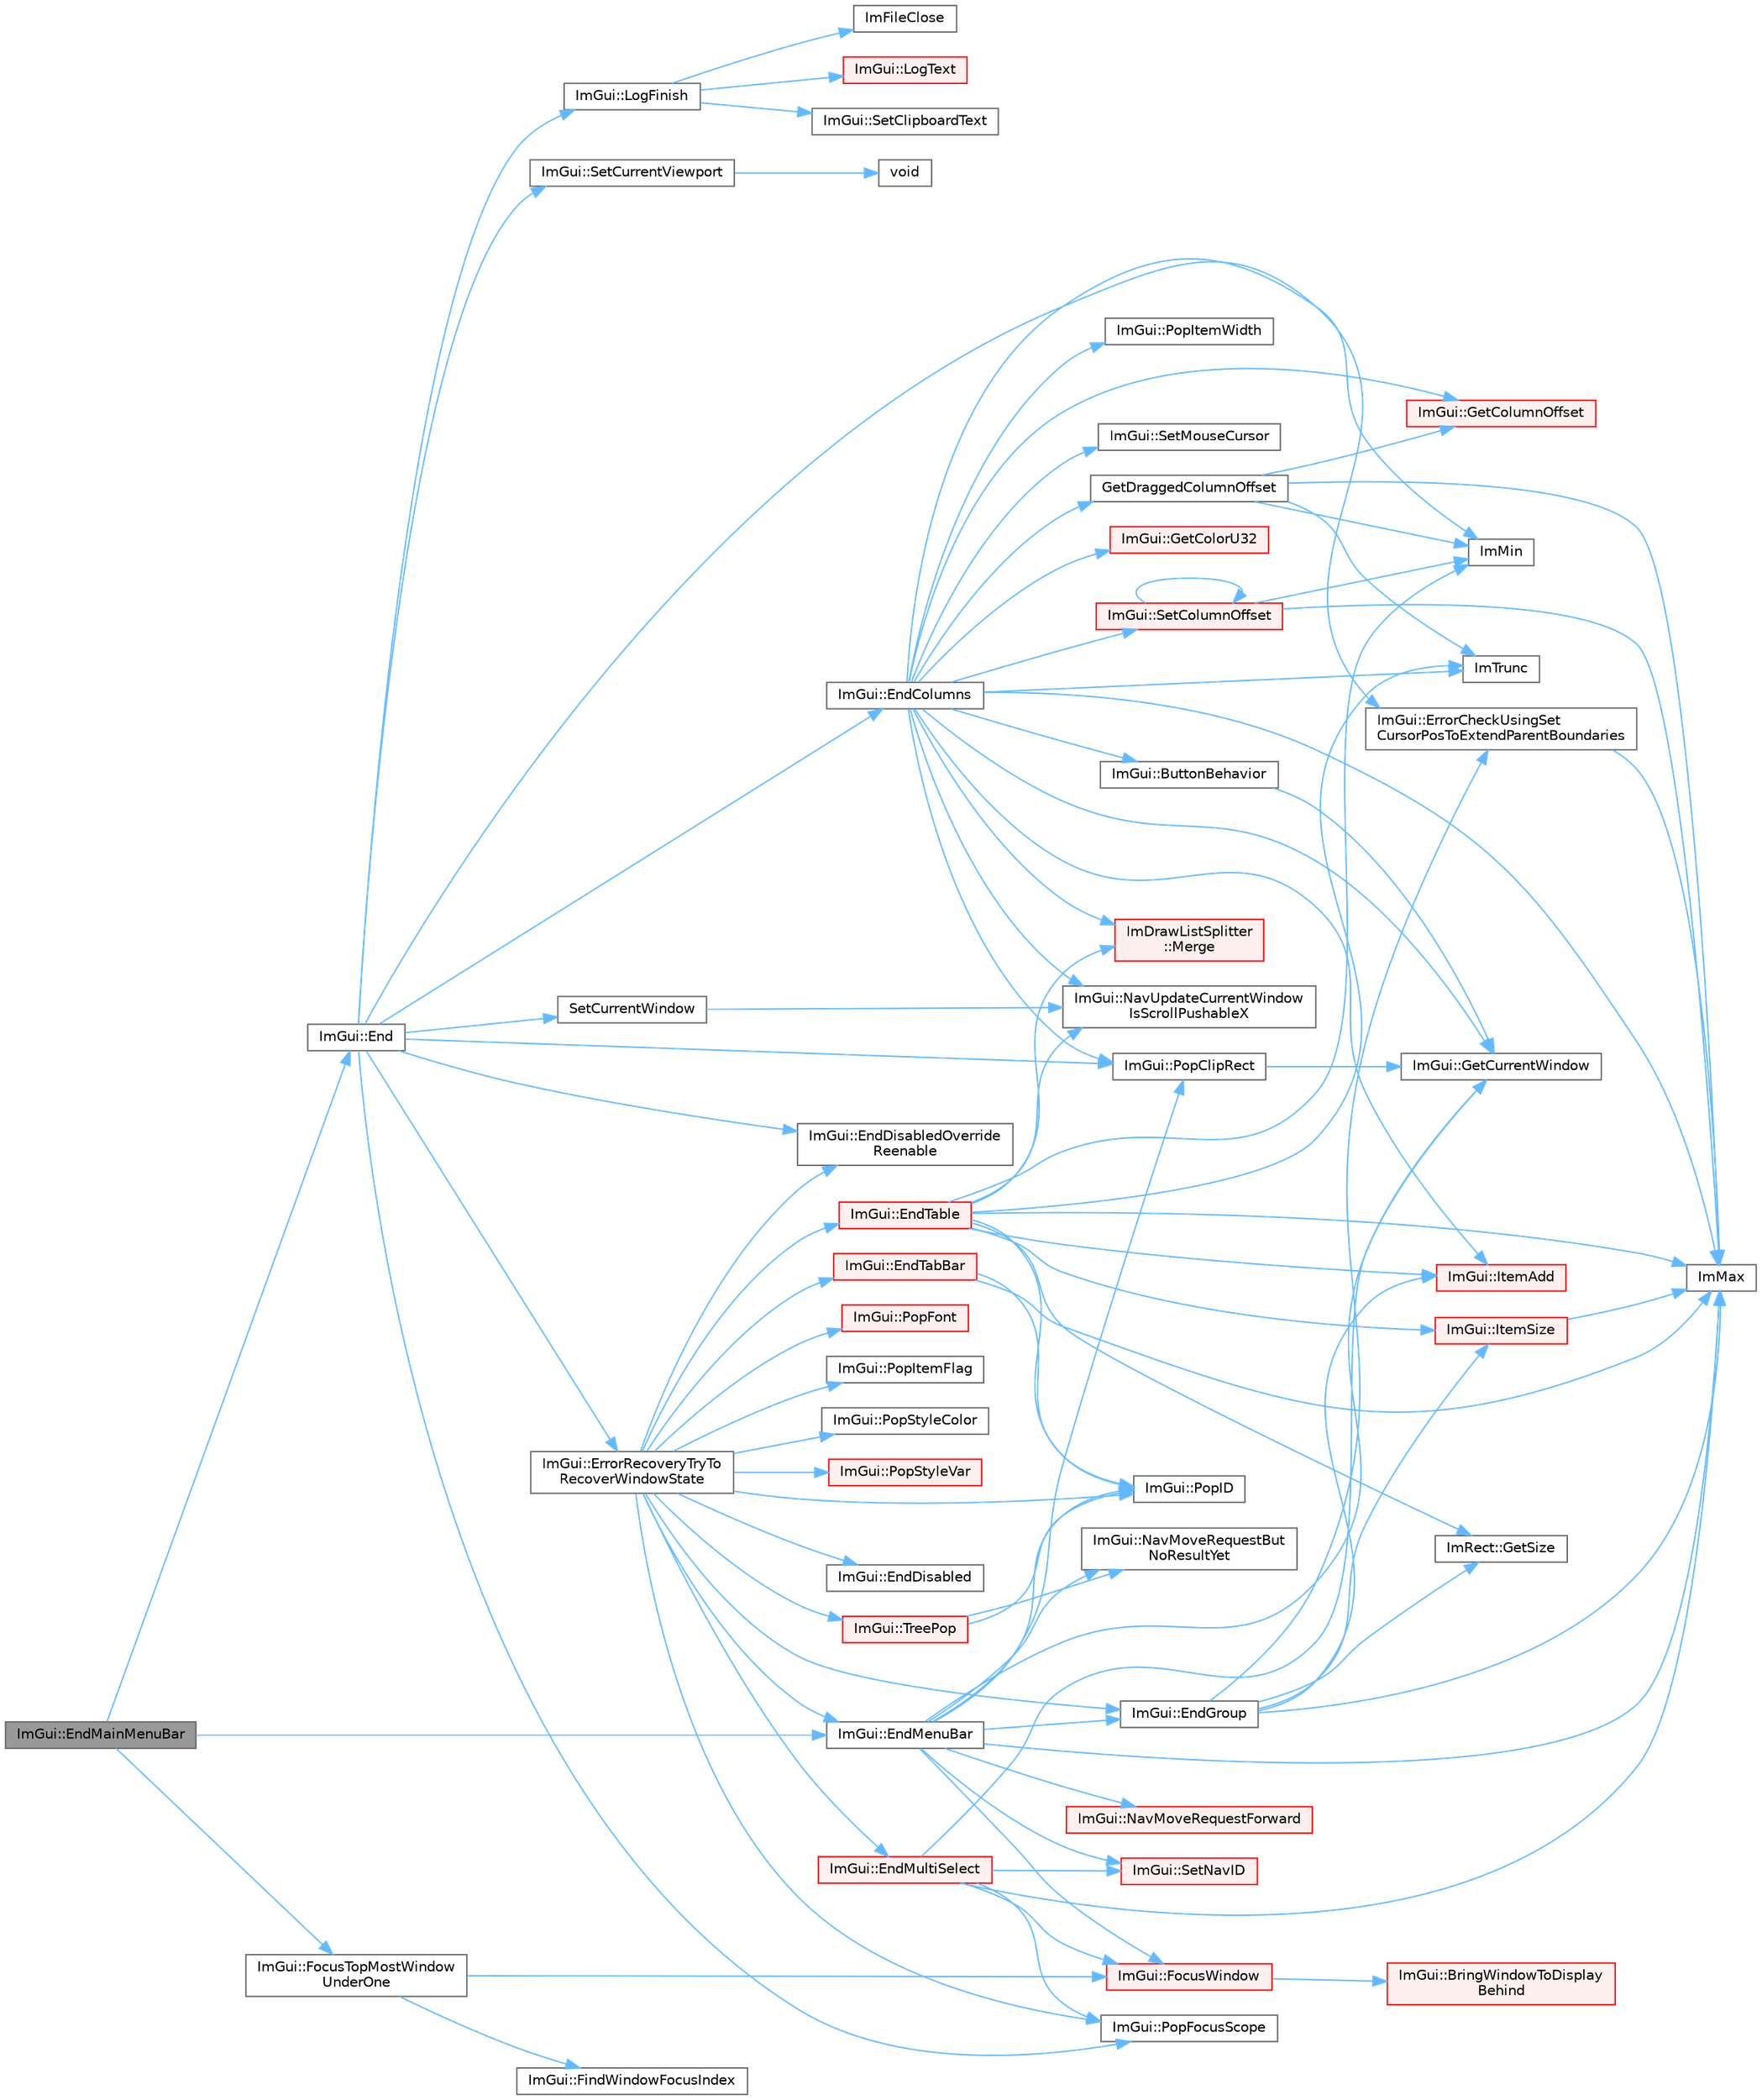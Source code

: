digraph "ImGui::EndMainMenuBar"
{
 // LATEX_PDF_SIZE
  bgcolor="transparent";
  edge [fontname=Helvetica,fontsize=10,labelfontname=Helvetica,labelfontsize=10];
  node [fontname=Helvetica,fontsize=10,shape=box,height=0.2,width=0.4];
  rankdir="LR";
  Node1 [id="Node000001",label="ImGui::EndMainMenuBar",height=0.2,width=0.4,color="gray40", fillcolor="grey60", style="filled", fontcolor="black",tooltip=" "];
  Node1 -> Node2 [id="edge93_Node000001_Node000002",color="steelblue1",style="solid",tooltip=" "];
  Node2 [id="Node000002",label="ImGui::End",height=0.2,width=0.4,color="grey40", fillcolor="white", style="filled",URL="$namespace_im_gui.html#a5479d93794a004c67ceb6d13f37c8254",tooltip=" "];
  Node2 -> Node3 [id="edge94_Node000002_Node000003",color="steelblue1",style="solid",tooltip=" "];
  Node3 [id="Node000003",label="ImGui::EndColumns",height=0.2,width=0.4,color="grey40", fillcolor="white", style="filled",URL="$namespace_im_gui.html#af93bed3bce5475fe4d525d744f16aa20",tooltip=" "];
  Node3 -> Node4 [id="edge95_Node000003_Node000004",color="steelblue1",style="solid",tooltip=" "];
  Node4 [id="Node000004",label="ImGui::ButtonBehavior",height=0.2,width=0.4,color="grey40", fillcolor="white", style="filled",URL="$namespace_im_gui.html#a65a4f18b1bc8ce0f351687922089f374",tooltip=" "];
  Node4 -> Node5 [id="edge96_Node000004_Node000005",color="steelblue1",style="solid",tooltip=" "];
  Node5 [id="Node000005",label="ImGui::GetCurrentWindow",height=0.2,width=0.4,color="grey40", fillcolor="white", style="filled",URL="$namespace_im_gui.html#ac452417b5004ca16a814a72cff153526",tooltip=" "];
  Node3 -> Node6 [id="edge97_Node000003_Node000006",color="steelblue1",style="solid",tooltip=" "];
  Node6 [id="Node000006",label="ImGui::GetColorU32",height=0.2,width=0.4,color="red", fillcolor="#FFF0F0", style="filled",URL="$namespace_im_gui.html#a0de2d9bd347d9866511eb8d014e62556",tooltip=" "];
  Node3 -> Node8 [id="edge98_Node000003_Node000008",color="steelblue1",style="solid",tooltip=" "];
  Node8 [id="Node000008",label="ImGui::GetColumnOffset",height=0.2,width=0.4,color="red", fillcolor="#FFF0F0", style="filled",URL="$namespace_im_gui.html#a79c22e9c5c208b6c9534a273be71a9e6",tooltip=" "];
  Node3 -> Node5 [id="edge99_Node000003_Node000005",color="steelblue1",style="solid",tooltip=" "];
  Node3 -> Node33 [id="edge100_Node000003_Node000033",color="steelblue1",style="solid",tooltip=" "];
  Node33 [id="Node000033",label="GetDraggedColumnOffset",height=0.2,width=0.4,color="grey40", fillcolor="white", style="filled",URL="$imgui__tables_8cpp.html#aa235e9c607930ebb1304d6df978d5fe8",tooltip=" "];
  Node33 -> Node8 [id="edge101_Node000033_Node000008",color="steelblue1",style="solid",tooltip=" "];
  Node33 -> Node18 [id="edge102_Node000033_Node000018",color="steelblue1",style="solid",tooltip=" "];
  Node18 [id="Node000018",label="ImMax",height=0.2,width=0.4,color="grey40", fillcolor="white", style="filled",URL="$imgui__internal_8h.html#a7667efd95147d0422f140917c71a9226",tooltip=" "];
  Node33 -> Node19 [id="edge103_Node000033_Node000019",color="steelblue1",style="solid",tooltip=" "];
  Node19 [id="Node000019",label="ImMin",height=0.2,width=0.4,color="grey40", fillcolor="white", style="filled",URL="$imgui__internal_8h.html#a7f9d7828066a9d61b5630adcdf4655d3",tooltip=" "];
  Node33 -> Node20 [id="edge104_Node000033_Node000020",color="steelblue1",style="solid",tooltip=" "];
  Node20 [id="Node000020",label="ImTrunc",height=0.2,width=0.4,color="grey40", fillcolor="white", style="filled",URL="$imgui__internal_8h.html#a34870cae27ccd450c17ec3d3910b2da4",tooltip=" "];
  Node3 -> Node18 [id="edge105_Node000003_Node000018",color="steelblue1",style="solid",tooltip=" "];
  Node3 -> Node19 [id="edge106_Node000003_Node000019",color="steelblue1",style="solid",tooltip=" "];
  Node3 -> Node20 [id="edge107_Node000003_Node000020",color="steelblue1",style="solid",tooltip=" "];
  Node3 -> Node34 [id="edge108_Node000003_Node000034",color="steelblue1",style="solid",tooltip=" "];
  Node34 [id="Node000034",label="ImGui::ItemAdd",height=0.2,width=0.4,color="red", fillcolor="#FFF0F0", style="filled",URL="$namespace_im_gui.html#a0c2ccafc8d403c02a6590ac21157b9ac",tooltip=" "];
  Node3 -> Node92 [id="edge109_Node000003_Node000092",color="steelblue1",style="solid",tooltip=" "];
  Node92 [id="Node000092",label="ImDrawListSplitter\l::Merge",height=0.2,width=0.4,color="red", fillcolor="#FFF0F0", style="filled",URL="$struct_im_draw_list_splitter.html#af3fc4bad2abca9e481d476d1877ba5be",tooltip=" "];
  Node3 -> Node97 [id="edge110_Node000003_Node000097",color="steelblue1",style="solid",tooltip=" "];
  Node97 [id="Node000097",label="ImGui::NavUpdateCurrentWindow\lIsScrollPushableX",height=0.2,width=0.4,color="grey40", fillcolor="white", style="filled",URL="$namespace_im_gui.html#a5c0c081852a520c006a0b084d0e8b0cb",tooltip=" "];
  Node3 -> Node98 [id="edge111_Node000003_Node000098",color="steelblue1",style="solid",tooltip=" "];
  Node98 [id="Node000098",label="ImGui::PopClipRect",height=0.2,width=0.4,color="grey40", fillcolor="white", style="filled",URL="$namespace_im_gui.html#aef1c8a6e5a3c70cb10d03d2a2a66dfd8",tooltip=" "];
  Node98 -> Node5 [id="edge112_Node000098_Node000005",color="steelblue1",style="solid",tooltip=" "];
  Node3 -> Node99 [id="edge113_Node000003_Node000099",color="steelblue1",style="solid",tooltip=" "];
  Node99 [id="Node000099",label="ImGui::PopItemWidth",height=0.2,width=0.4,color="grey40", fillcolor="white", style="filled",URL="$namespace_im_gui.html#ad29a3fc0cb5dfc7f9fc7224512ce90bf",tooltip=" "];
  Node3 -> Node100 [id="edge114_Node000003_Node000100",color="steelblue1",style="solid",tooltip=" "];
  Node100 [id="Node000100",label="ImGui::SetColumnOffset",height=0.2,width=0.4,color="red", fillcolor="#FFF0F0", style="filled",URL="$namespace_im_gui.html#a8cc207211d6cf3f77b505e24aed4ebcc",tooltip=" "];
  Node100 -> Node18 [id="edge115_Node000100_Node000018",color="steelblue1",style="solid",tooltip=" "];
  Node100 -> Node19 [id="edge116_Node000100_Node000019",color="steelblue1",style="solid",tooltip=" "];
  Node100 -> Node100 [id="edge117_Node000100_Node000100",color="steelblue1",style="solid",tooltip=" "];
  Node3 -> Node104 [id="edge118_Node000003_Node000104",color="steelblue1",style="solid",tooltip=" "];
  Node104 [id="Node000104",label="ImGui::SetMouseCursor",height=0.2,width=0.4,color="grey40", fillcolor="white", style="filled",URL="$namespace_im_gui.html#aca3237fd4efa0af7fc6b4eff6494dfce",tooltip=" "];
  Node2 -> Node105 [id="edge119_Node000002_Node000105",color="steelblue1",style="solid",tooltip=" "];
  Node105 [id="Node000105",label="ImGui::EndDisabledOverride\lReenable",height=0.2,width=0.4,color="grey40", fillcolor="white", style="filled",URL="$namespace_im_gui.html#a336225979f3fe3fd9ceba657123f9084",tooltip=" "];
  Node2 -> Node106 [id="edge120_Node000002_Node000106",color="steelblue1",style="solid",tooltip=" "];
  Node106 [id="Node000106",label="ImGui::ErrorCheckUsingSet\lCursorPosToExtendParentBoundaries",height=0.2,width=0.4,color="grey40", fillcolor="white", style="filled",URL="$namespace_im_gui.html#ad5832500c14abd9e76e376b82701385b",tooltip=" "];
  Node106 -> Node18 [id="edge121_Node000106_Node000018",color="steelblue1",style="solid",tooltip=" "];
  Node2 -> Node107 [id="edge122_Node000002_Node000107",color="steelblue1",style="solid",tooltip=" "];
  Node107 [id="Node000107",label="ImGui::ErrorRecoveryTryTo\lRecoverWindowState",height=0.2,width=0.4,color="grey40", fillcolor="white", style="filled",URL="$namespace_im_gui.html#a9e02d2905347634105ecc057a0824e1a",tooltip=" "];
  Node107 -> Node108 [id="edge123_Node000107_Node000108",color="steelblue1",style="solid",tooltip=" "];
  Node108 [id="Node000108",label="ImGui::EndDisabled",height=0.2,width=0.4,color="grey40", fillcolor="white", style="filled",URL="$namespace_im_gui.html#a9e6088c6c690ddff1302b6e42b380733",tooltip=" "];
  Node107 -> Node105 [id="edge124_Node000107_Node000105",color="steelblue1",style="solid",tooltip=" "];
  Node107 -> Node109 [id="edge125_Node000107_Node000109",color="steelblue1",style="solid",tooltip=" "];
  Node109 [id="Node000109",label="ImGui::EndGroup",height=0.2,width=0.4,color="grey40", fillcolor="white", style="filled",URL="$namespace_im_gui.html#a05fc97fc64f28a55486087f503d9a622",tooltip=" "];
  Node109 -> Node106 [id="edge126_Node000109_Node000106",color="steelblue1",style="solid",tooltip=" "];
  Node109 -> Node110 [id="edge127_Node000109_Node000110",color="steelblue1",style="solid",tooltip=" "];
  Node110 [id="Node000110",label="ImRect::GetSize",height=0.2,width=0.4,color="grey40", fillcolor="white", style="filled",URL="$struct_im_rect.html#ae459d9c50003058cfb34519a571aaf33",tooltip=" "];
  Node109 -> Node18 [id="edge128_Node000109_Node000018",color="steelblue1",style="solid",tooltip=" "];
  Node109 -> Node34 [id="edge129_Node000109_Node000034",color="steelblue1",style="solid",tooltip=" "];
  Node109 -> Node111 [id="edge130_Node000109_Node000111",color="steelblue1",style="solid",tooltip=" "];
  Node111 [id="Node000111",label="ImGui::ItemSize",height=0.2,width=0.4,color="red", fillcolor="#FFF0F0", style="filled",URL="$namespace_im_gui.html#a4b5818a652d943ea54e0cec9fb3943d7",tooltip=" "];
  Node111 -> Node18 [id="edge131_Node000111_Node000018",color="steelblue1",style="solid",tooltip=" "];
  Node107 -> Node113 [id="edge132_Node000107_Node000113",color="steelblue1",style="solid",tooltip=" "];
  Node113 [id="Node000113",label="ImGui::EndMenuBar",height=0.2,width=0.4,color="grey40", fillcolor="white", style="filled",URL="$namespace_im_gui.html#aa226265c140eb6ee375c5b9abc69c4fc",tooltip=" "];
  Node113 -> Node109 [id="edge133_Node000113_Node000109",color="steelblue1",style="solid",tooltip=" "];
  Node113 -> Node114 [id="edge134_Node000113_Node000114",color="steelblue1",style="solid",tooltip=" "];
  Node114 [id="Node000114",label="ImGui::FocusWindow",height=0.2,width=0.4,color="red", fillcolor="#FFF0F0", style="filled",URL="$namespace_im_gui.html#a27aa6f2f3aa11778c6d023b1b223f262",tooltip=" "];
  Node114 -> Node115 [id="edge135_Node000114_Node000115",color="steelblue1",style="solid",tooltip=" "];
  Node115 [id="Node000115",label="ImGui::BringWindowToDisplay\lBehind",height=0.2,width=0.4,color="red", fillcolor="#FFF0F0", style="filled",URL="$namespace_im_gui.html#a8cae2f7a08f820a8d5349d1964603b20",tooltip=" "];
  Node113 -> Node5 [id="edge136_Node000113_Node000005",color="steelblue1",style="solid",tooltip=" "];
  Node113 -> Node18 [id="edge137_Node000113_Node000018",color="steelblue1",style="solid",tooltip=" "];
  Node113 -> Node131 [id="edge138_Node000113_Node000131",color="steelblue1",style="solid",tooltip=" "];
  Node131 [id="Node000131",label="ImGui::NavMoveRequestBut\lNoResultYet",height=0.2,width=0.4,color="grey40", fillcolor="white", style="filled",URL="$namespace_im_gui.html#a3fab98556d11690efd4f7f2fde94968e",tooltip=" "];
  Node113 -> Node132 [id="edge139_Node000113_Node000132",color="steelblue1",style="solid",tooltip=" "];
  Node132 [id="Node000132",label="ImGui::NavMoveRequestForward",height=0.2,width=0.4,color="red", fillcolor="#FFF0F0", style="filled",URL="$namespace_im_gui.html#a25bbd21bce9d49b94168d5b5773558c3",tooltip=" "];
  Node113 -> Node98 [id="edge140_Node000113_Node000098",color="steelblue1",style="solid",tooltip=" "];
  Node113 -> Node16 [id="edge141_Node000113_Node000016",color="steelblue1",style="solid",tooltip=" "];
  Node16 [id="Node000016",label="ImGui::PopID",height=0.2,width=0.4,color="grey40", fillcolor="white", style="filled",URL="$namespace_im_gui.html#aba0b2d8f890a5d435ae43d0c4a2d4dd1",tooltip=" "];
  Node113 -> Node134 [id="edge142_Node000113_Node000134",color="steelblue1",style="solid",tooltip=" "];
  Node134 [id="Node000134",label="ImGui::SetNavID",height=0.2,width=0.4,color="red", fillcolor="#FFF0F0", style="filled",URL="$namespace_im_gui.html#a101d94ec7f8e0a219bbaee58558316eb",tooltip=" "];
  Node107 -> Node136 [id="edge143_Node000107_Node000136",color="steelblue1",style="solid",tooltip=" "];
  Node136 [id="Node000136",label="ImGui::EndMultiSelect",height=0.2,width=0.4,color="red", fillcolor="#FFF0F0", style="filled",URL="$namespace_im_gui.html#a19b11a3ea8f98b43089dc13ab015ad5b",tooltip=" "];
  Node136 -> Node114 [id="edge144_Node000136_Node000114",color="steelblue1",style="solid",tooltip=" "];
  Node136 -> Node5 [id="edge145_Node000136_Node000005",color="steelblue1",style="solid",tooltip=" "];
  Node136 -> Node18 [id="edge146_Node000136_Node000018",color="steelblue1",style="solid",tooltip=" "];
  Node136 -> Node167 [id="edge147_Node000136_Node000167",color="steelblue1",style="solid",tooltip=" "];
  Node167 [id="Node000167",label="ImGui::PopFocusScope",height=0.2,width=0.4,color="grey40", fillcolor="white", style="filled",URL="$namespace_im_gui.html#a660bc1ff7f6d971fc4b4236e87409b38",tooltip=" "];
  Node136 -> Node134 [id="edge148_Node000136_Node000134",color="steelblue1",style="solid",tooltip=" "];
  Node107 -> Node169 [id="edge149_Node000107_Node000169",color="steelblue1",style="solid",tooltip=" "];
  Node169 [id="Node000169",label="ImGui::EndTabBar",height=0.2,width=0.4,color="red", fillcolor="#FFF0F0", style="filled",URL="$namespace_im_gui.html#a864b8ece257d4e30569f0349752ad928",tooltip=" "];
  Node169 -> Node18 [id="edge150_Node000169_Node000018",color="steelblue1",style="solid",tooltip=" "];
  Node169 -> Node16 [id="edge151_Node000169_Node000016",color="steelblue1",style="solid",tooltip=" "];
  Node107 -> Node454 [id="edge152_Node000107_Node000454",color="steelblue1",style="solid",tooltip=" "];
  Node454 [id="Node000454",label="ImGui::EndTable",height=0.2,width=0.4,color="red", fillcolor="#FFF0F0", style="filled",URL="$namespace_im_gui.html#a9c70aaa6464c2e51e6f3342da133ada1",tooltip=" "];
  Node454 -> Node110 [id="edge153_Node000454_Node000110",color="steelblue1",style="solid",tooltip=" "];
  Node454 -> Node18 [id="edge154_Node000454_Node000018",color="steelblue1",style="solid",tooltip=" "];
  Node454 -> Node19 [id="edge155_Node000454_Node000019",color="steelblue1",style="solid",tooltip=" "];
  Node454 -> Node20 [id="edge156_Node000454_Node000020",color="steelblue1",style="solid",tooltip=" "];
  Node454 -> Node34 [id="edge157_Node000454_Node000034",color="steelblue1",style="solid",tooltip=" "];
  Node454 -> Node111 [id="edge158_Node000454_Node000111",color="steelblue1",style="solid",tooltip=" "];
  Node454 -> Node92 [id="edge159_Node000454_Node000092",color="steelblue1",style="solid",tooltip=" "];
  Node454 -> Node97 [id="edge160_Node000454_Node000097",color="steelblue1",style="solid",tooltip=" "];
  Node454 -> Node16 [id="edge161_Node000454_Node000016",color="steelblue1",style="solid",tooltip=" "];
  Node107 -> Node167 [id="edge162_Node000107_Node000167",color="steelblue1",style="solid",tooltip=" "];
  Node107 -> Node505 [id="edge163_Node000107_Node000505",color="steelblue1",style="solid",tooltip=" "];
  Node505 [id="Node000505",label="ImGui::PopFont",height=0.2,width=0.4,color="red", fillcolor="#FFF0F0", style="filled",URL="$namespace_im_gui.html#af66649bc37022bf3cf2496c73af9a499",tooltip=" "];
  Node107 -> Node16 [id="edge164_Node000107_Node000016",color="steelblue1",style="solid",tooltip=" "];
  Node107 -> Node194 [id="edge165_Node000107_Node000194",color="steelblue1",style="solid",tooltip=" "];
  Node194 [id="Node000194",label="ImGui::PopItemFlag",height=0.2,width=0.4,color="grey40", fillcolor="white", style="filled",URL="$namespace_im_gui.html#aa93281155e1dd23715dbd384e91edc6b",tooltip=" "];
  Node107 -> Node195 [id="edge166_Node000107_Node000195",color="steelblue1",style="solid",tooltip=" "];
  Node195 [id="Node000195",label="ImGui::PopStyleColor",height=0.2,width=0.4,color="grey40", fillcolor="white", style="filled",URL="$namespace_im_gui.html#a9795f730b4043a98b6254738d86efcdc",tooltip=" "];
  Node107 -> Node427 [id="edge167_Node000107_Node000427",color="steelblue1",style="solid",tooltip=" "];
  Node427 [id="Node000427",label="ImGui::PopStyleVar",height=0.2,width=0.4,color="red", fillcolor="#FFF0F0", style="filled",URL="$namespace_im_gui.html#a14116e57d81e326adef2a702e65781d4",tooltip=" "];
  Node107 -> Node509 [id="edge168_Node000107_Node000509",color="steelblue1",style="solid",tooltip=" "];
  Node509 [id="Node000509",label="ImGui::TreePop",height=0.2,width=0.4,color="red", fillcolor="#FFF0F0", style="filled",URL="$namespace_im_gui.html#a41ecf265e5f678c78fc9c30b3cf2077f",tooltip=" "];
  Node509 -> Node131 [id="edge169_Node000509_Node000131",color="steelblue1",style="solid",tooltip=" "];
  Node509 -> Node16 [id="edge170_Node000509_Node000016",color="steelblue1",style="solid",tooltip=" "];
  Node2 -> Node512 [id="edge171_Node000002_Node000512",color="steelblue1",style="solid",tooltip=" "];
  Node512 [id="Node000512",label="ImGui::LogFinish",height=0.2,width=0.4,color="grey40", fillcolor="white", style="filled",URL="$namespace_im_gui.html#a2ebcd048d1ca025fb972e1c2e920e3f3",tooltip=" "];
  Node512 -> Node513 [id="edge172_Node000512_Node000513",color="steelblue1",style="solid",tooltip=" "];
  Node513 [id="Node000513",label="ImFileClose",height=0.2,width=0.4,color="grey40", fillcolor="white", style="filled",URL="$imgui_8cpp.html#ac4a6194720e9d693bc9d34e97d9465aa",tooltip=" "];
  Node512 -> Node279 [id="edge173_Node000512_Node000279",color="steelblue1",style="solid",tooltip=" "];
  Node279 [id="Node000279",label="ImGui::LogText",height=0.2,width=0.4,color="red", fillcolor="#FFF0F0", style="filled",URL="$namespace_im_gui.html#aa548475d8f771ab6524d73d900a41198",tooltip=" "];
  Node512 -> Node514 [id="edge174_Node000512_Node000514",color="steelblue1",style="solid",tooltip=" "];
  Node514 [id="Node000514",label="ImGui::SetClipboardText",height=0.2,width=0.4,color="grey40", fillcolor="white", style="filled",URL="$namespace_im_gui.html#aa4824a1b351c063b4aff9b9f4fb5fd4d",tooltip=" "];
  Node2 -> Node98 [id="edge175_Node000002_Node000098",color="steelblue1",style="solid",tooltip=" "];
  Node2 -> Node167 [id="edge176_Node000002_Node000167",color="steelblue1",style="solid",tooltip=" "];
  Node2 -> Node402 [id="edge177_Node000002_Node000402",color="steelblue1",style="solid",tooltip=" "];
  Node402 [id="Node000402",label="ImGui::SetCurrentViewport",height=0.2,width=0.4,color="grey40", fillcolor="white", style="filled",URL="$namespace_im_gui.html#a518a36249ab67227a13fd01a4236cbe1",tooltip=" "];
  Node402 -> Node324 [id="edge178_Node000402_Node000324",color="steelblue1",style="solid",tooltip=" "];
  Node324 [id="Node000324",label="void",height=0.2,width=0.4,color="grey40", fillcolor="white", style="filled",URL="$mimalloc_8h.html#a9d6d8aef94ac19034a5f163606f84830",tooltip=" "];
  Node2 -> Node403 [id="edge179_Node000002_Node000403",color="steelblue1",style="solid",tooltip=" "];
  Node403 [id="Node000403",label="SetCurrentWindow",height=0.2,width=0.4,color="grey40", fillcolor="white", style="filled",URL="$imgui_8cpp.html#a5c592415f88804e2f907477767d3dda1",tooltip=" "];
  Node403 -> Node97 [id="edge180_Node000403_Node000097",color="steelblue1",style="solid",tooltip=" "];
  Node1 -> Node113 [id="edge181_Node000001_Node000113",color="steelblue1",style="solid",tooltip=" "];
  Node1 -> Node124 [id="edge182_Node000001_Node000124",color="steelblue1",style="solid",tooltip=" "];
  Node124 [id="Node000124",label="ImGui::FocusTopMostWindow\lUnderOne",height=0.2,width=0.4,color="grey40", fillcolor="white", style="filled",URL="$namespace_im_gui.html#aa97e87e96c05eb3e91aa96fa68b13a2a",tooltip=" "];
  Node124 -> Node125 [id="edge183_Node000124_Node000125",color="steelblue1",style="solid",tooltip=" "];
  Node125 [id="Node000125",label="ImGui::FindWindowFocusIndex",height=0.2,width=0.4,color="grey40", fillcolor="white", style="filled",URL="$namespace_im_gui.html#a861004d5a1476e954abd68d6f9deaa06",tooltip=" "];
  Node124 -> Node114 [id="edge184_Node000124_Node000114",color="steelblue1",style="solid",tooltip=" "];
}
